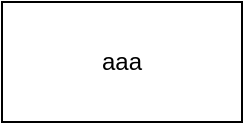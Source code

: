 <mxfile>
    <diagram id="0cq1GIurgwOReHTTdMfr" name="ページ1">
        <mxGraphModel dx="467" dy="466" grid="1" gridSize="10" guides="1" tooltips="1" connect="1" arrows="1" fold="1" page="1" pageScale="1" pageWidth="827" pageHeight="1169" math="0" shadow="0">
            <root>
                <mxCell id="0"/>
                <mxCell id="1" parent="0"/>
                <mxCell id="2" value="aaa" style="whiteSpace=wrap;html=1;" vertex="1" parent="1">
                    <mxGeometry x="30" y="40" width="120" height="60" as="geometry"/>
                </mxCell>
            </root>
        </mxGraphModel>
    </diagram>
</mxfile>
